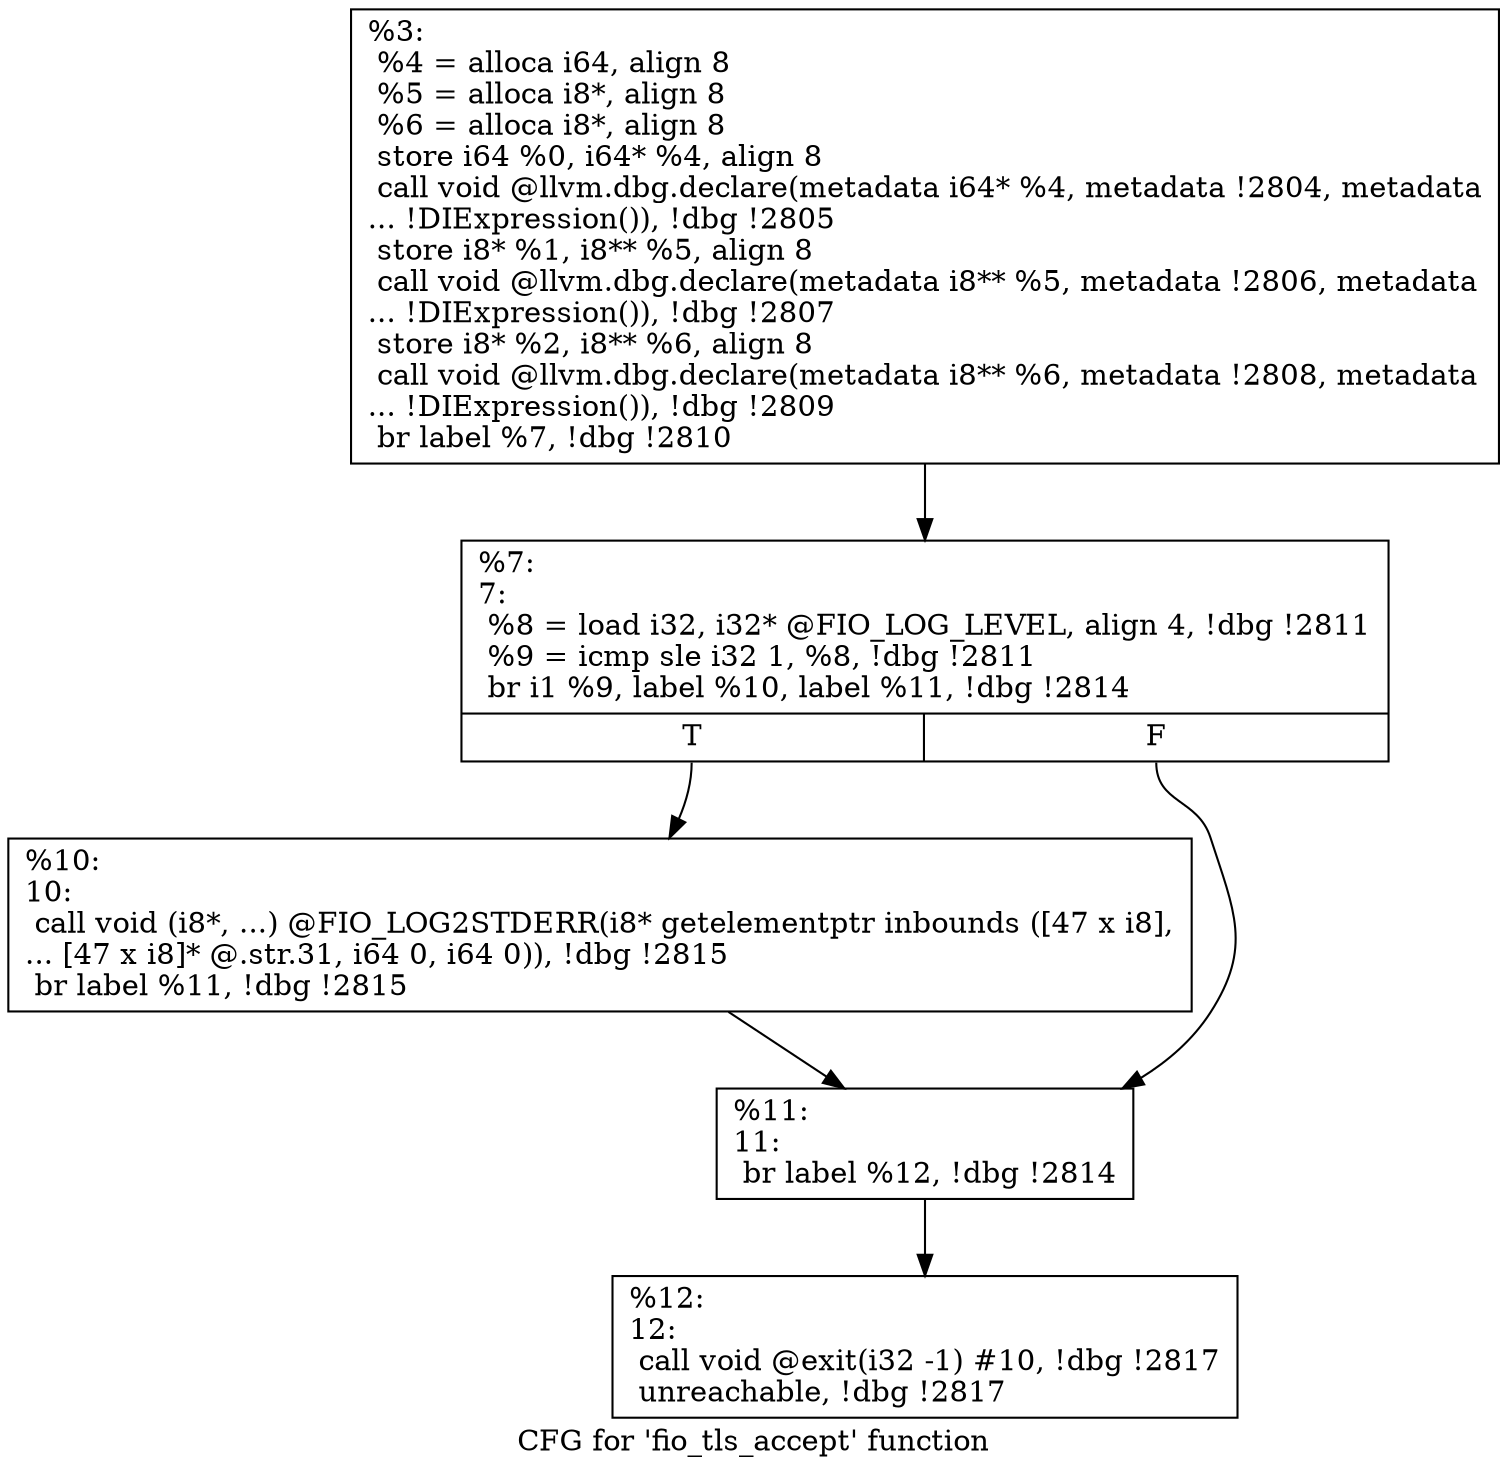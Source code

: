 digraph "CFG for 'fio_tls_accept' function" {
	label="CFG for 'fio_tls_accept' function";

	Node0x55685131d1b0 [shape=record,label="{%3:\l  %4 = alloca i64, align 8\l  %5 = alloca i8*, align 8\l  %6 = alloca i8*, align 8\l  store i64 %0, i64* %4, align 8\l  call void @llvm.dbg.declare(metadata i64* %4, metadata !2804, metadata\l... !DIExpression()), !dbg !2805\l  store i8* %1, i8** %5, align 8\l  call void @llvm.dbg.declare(metadata i8** %5, metadata !2806, metadata\l... !DIExpression()), !dbg !2807\l  store i8* %2, i8** %6, align 8\l  call void @llvm.dbg.declare(metadata i8** %6, metadata !2808, metadata\l... !DIExpression()), !dbg !2809\l  br label %7, !dbg !2810\l}"];
	Node0x55685131d1b0 -> Node0x556851321530;
	Node0x556851321530 [shape=record,label="{%7:\l7:                                                \l  %8 = load i32, i32* @FIO_LOG_LEVEL, align 4, !dbg !2811\l  %9 = icmp sle i32 1, %8, !dbg !2811\l  br i1 %9, label %10, label %11, !dbg !2814\l|{<s0>T|<s1>F}}"];
	Node0x556851321530:s0 -> Node0x556851321580;
	Node0x556851321530:s1 -> Node0x5568513215d0;
	Node0x556851321580 [shape=record,label="{%10:\l10:                                               \l  call void (i8*, ...) @FIO_LOG2STDERR(i8* getelementptr inbounds ([47 x i8],\l... [47 x i8]* @.str.31, i64 0, i64 0)), !dbg !2815\l  br label %11, !dbg !2815\l}"];
	Node0x556851321580 -> Node0x5568513215d0;
	Node0x5568513215d0 [shape=record,label="{%11:\l11:                                               \l  br label %12, !dbg !2814\l}"];
	Node0x5568513215d0 -> Node0x556851321620;
	Node0x556851321620 [shape=record,label="{%12:\l12:                                               \l  call void @exit(i32 -1) #10, !dbg !2817\l  unreachable, !dbg !2817\l}"];
}
